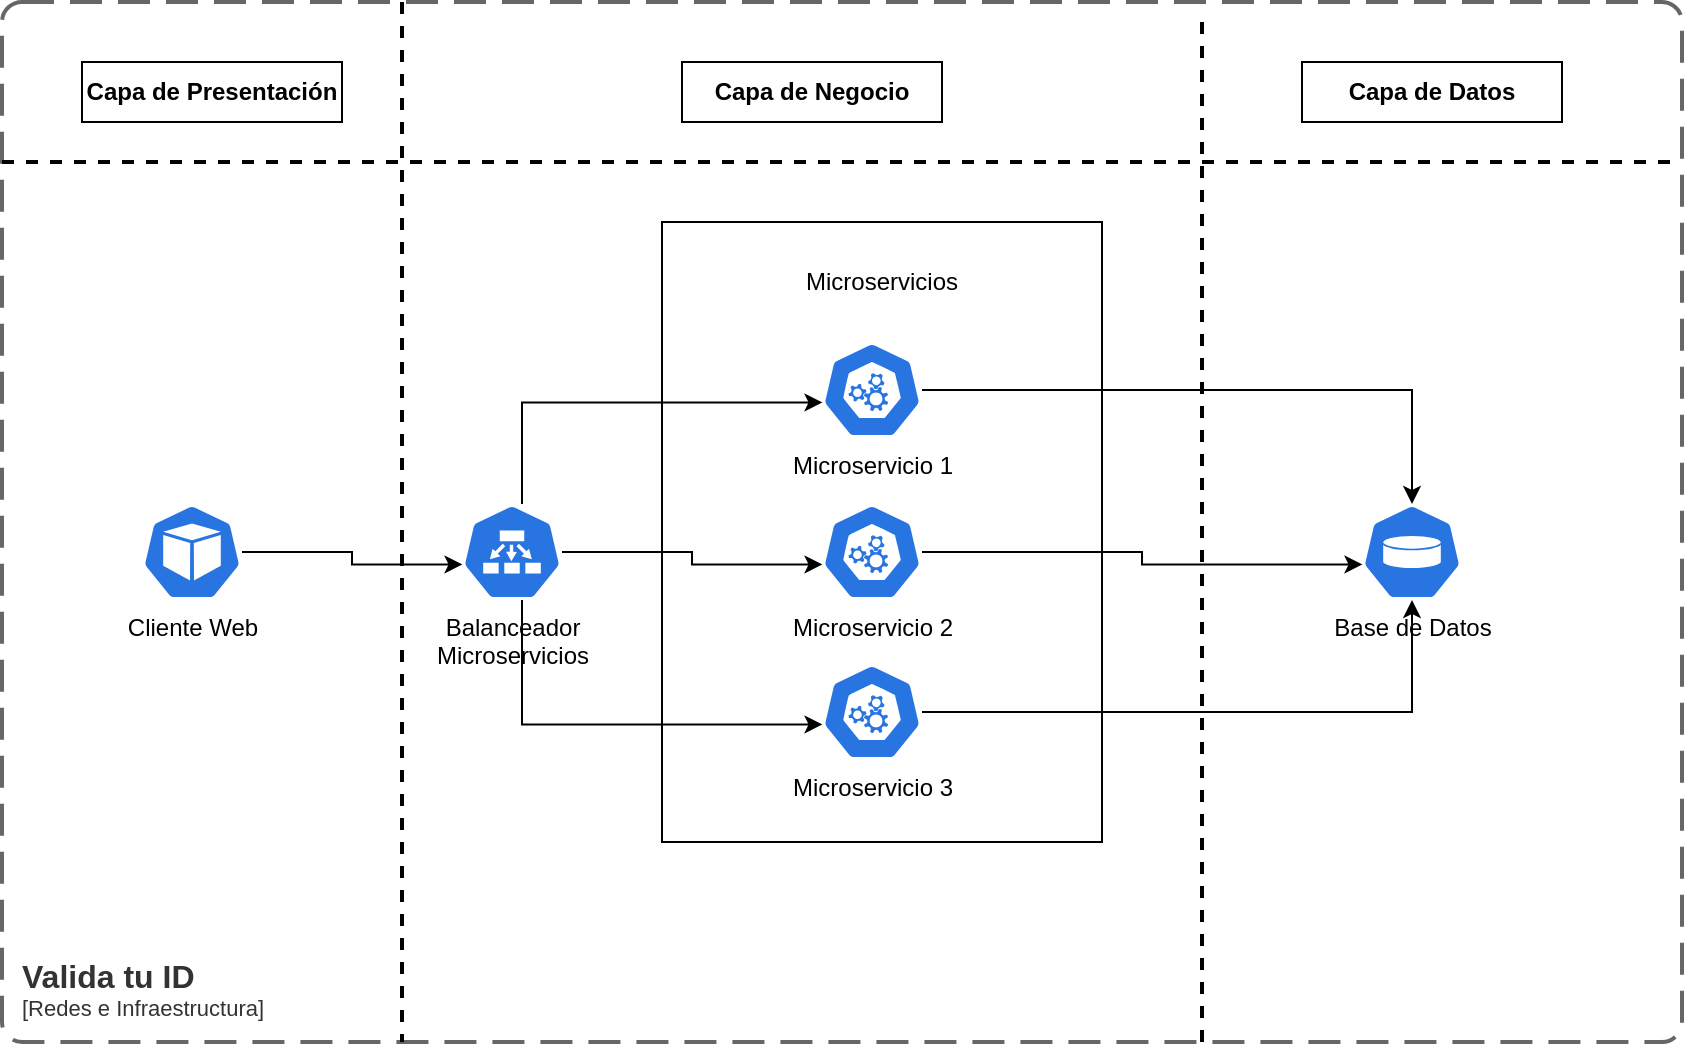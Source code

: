 <mxfile version="24.8.4" pages="6">
  <diagram name="Diagrama Logico" id="F7uoJ5APlvgzKcvgteOb">
    <mxGraphModel dx="1680" dy="734" grid="1" gridSize="10" guides="1" tooltips="1" connect="1" arrows="1" fold="1" page="1" pageScale="1" pageWidth="827" pageHeight="1169" math="0" shadow="0">
      <root>
        <mxCell id="2FOQ1THRJFLwn9qqaRjv-0" />
        <mxCell id="2FOQ1THRJFLwn9qqaRjv-1" parent="2FOQ1THRJFLwn9qqaRjv-0" />
        <mxCell id="Tx2nFMu8TGCuNWrLFcJc-12" value="" style="rounded=0;whiteSpace=wrap;html=1;" vertex="1" parent="2FOQ1THRJFLwn9qqaRjv-1">
          <mxGeometry x="410" y="150" width="220" height="310" as="geometry" />
        </mxCell>
        <object placeholders="1" c4Name="Valida tu ID" c4Type="SystemScopeBoundary" c4Application="Redes e Infraestructura" label="&lt;font style=&quot;font-size: 16px&quot;&gt;&lt;b&gt;&lt;div style=&quot;text-align: left&quot;&gt;%c4Name%&lt;/div&gt;&lt;/b&gt;&lt;/font&gt;&lt;div style=&quot;text-align: left&quot;&gt;[%c4Application%]&lt;/div&gt;" id="2FOQ1THRJFLwn9qqaRjv-5">
          <mxCell style="rounded=1;fontSize=11;whiteSpace=wrap;html=1;dashed=1;arcSize=20;fillColor=none;strokeColor=#666666;fontColor=#333333;labelBackgroundColor=none;align=left;verticalAlign=bottom;labelBorderColor=none;spacingTop=0;spacing=10;dashPattern=8 4;metaEdit=1;rotatable=0;perimeter=rectanglePerimeter;noLabel=0;labelPadding=0;allowArrows=0;connectable=0;expand=0;recursiveResize=0;editable=1;pointerEvents=0;absoluteArcSize=1;points=[[0.25,0,0],[0.5,0,0],[0.75,0,0],[1,0.25,0],[1,0.5,0],[1,0.75,0],[0.75,1,0],[0.5,1,0],[0.25,1,0],[0,0.75,0],[0,0.5,0],[0,0.25,0]];strokeWidth=2;" vertex="1" parent="2FOQ1THRJFLwn9qqaRjv-1">
            <mxGeometry x="80" y="40" width="840" height="520" as="geometry" />
          </mxCell>
        </object>
        <mxCell id="_A9oydlP-TCw2d-wMDep-0" value="Cliente Web" style="aspect=fixed;sketch=0;html=1;dashed=0;whitespace=wrap;verticalLabelPosition=bottom;verticalAlign=top;fillColor=#2875E2;strokeColor=#ffffff;points=[[0.005,0.63,0],[0.1,0.2,0],[0.9,0.2,0],[0.5,0,0],[0.995,0.63,0],[0.72,0.99,0],[0.5,1,0],[0.28,0.99,0]];shape=mxgraph.kubernetes.icon2;prIcon=pod" vertex="1" parent="2FOQ1THRJFLwn9qqaRjv-1">
          <mxGeometry x="150" y="291" width="50" height="48" as="geometry" />
        </mxCell>
        <mxCell id="_A9oydlP-TCw2d-wMDep-2" value="Base de Datos" style="aspect=fixed;sketch=0;html=1;dashed=0;whitespace=wrap;verticalLabelPosition=bottom;verticalAlign=top;fillColor=#2875E2;strokeColor=#ffffff;points=[[0.005,0.63,0],[0.1,0.2,0],[0.9,0.2,0],[0.5,0,0],[0.995,0.63,0],[0.72,0.99,0],[0.5,1,0],[0.28,0.99,0]];shape=mxgraph.kubernetes.icon2;prIcon=vol" vertex="1" parent="2FOQ1THRJFLwn9qqaRjv-1">
          <mxGeometry x="760" y="291" width="50" height="48" as="geometry" />
        </mxCell>
        <mxCell id="_A9oydlP-TCw2d-wMDep-3" value="Microservicio 1" style="aspect=fixed;sketch=0;html=1;dashed=0;whitespace=wrap;verticalLabelPosition=bottom;verticalAlign=top;fillColor=#2875E2;strokeColor=#ffffff;points=[[0.005,0.63,0],[0.1,0.2,0],[0.9,0.2,0],[0.5,0,0],[0.995,0.63,0],[0.72,0.99,0],[0.5,1,0],[0.28,0.99,0]];shape=mxgraph.kubernetes.icon2;prIcon=api" vertex="1" parent="2FOQ1THRJFLwn9qqaRjv-1">
          <mxGeometry x="490" y="210" width="50" height="48" as="geometry" />
        </mxCell>
        <mxCell id="Tx2nFMu8TGCuNWrLFcJc-0" value="Microservicio 2" style="aspect=fixed;sketch=0;html=1;dashed=0;whitespace=wrap;verticalLabelPosition=bottom;verticalAlign=top;fillColor=#2875E2;strokeColor=#ffffff;points=[[0.005,0.63,0],[0.1,0.2,0],[0.9,0.2,0],[0.5,0,0],[0.995,0.63,0],[0.72,0.99,0],[0.5,1,0],[0.28,0.99,0]];shape=mxgraph.kubernetes.icon2;prIcon=api" vertex="1" parent="2FOQ1THRJFLwn9qqaRjv-1">
          <mxGeometry x="490" y="291" width="50" height="48" as="geometry" />
        </mxCell>
        <mxCell id="Tx2nFMu8TGCuNWrLFcJc-1" value="Microservicio 3" style="aspect=fixed;sketch=0;html=1;dashed=0;whitespace=wrap;verticalLabelPosition=bottom;verticalAlign=top;fillColor=#2875E2;strokeColor=#ffffff;points=[[0.005,0.63,0],[0.1,0.2,0],[0.9,0.2,0],[0.5,0,0],[0.995,0.63,0],[0.72,0.99,0],[0.5,1,0],[0.28,0.99,0]];shape=mxgraph.kubernetes.icon2;prIcon=api" vertex="1" parent="2FOQ1THRJFLwn9qqaRjv-1">
          <mxGeometry x="490" y="371" width="50" height="48" as="geometry" />
        </mxCell>
        <mxCell id="Tx2nFMu8TGCuNWrLFcJc-5" value="Balanceador&lt;div&gt;Microservicios&lt;/div&gt;" style="aspect=fixed;sketch=0;html=1;dashed=0;whitespace=wrap;verticalLabelPosition=bottom;verticalAlign=top;fillColor=#2875E2;strokeColor=#ffffff;points=[[0.005,0.63,0],[0.1,0.2,0],[0.9,0.2,0],[0.5,0,0],[0.995,0.63,0],[0.72,0.99,0],[0.5,1,0],[0.28,0.99,0]];shape=mxgraph.kubernetes.icon2;prIcon=ep" vertex="1" parent="2FOQ1THRJFLwn9qqaRjv-1">
          <mxGeometry x="310" y="291" width="50" height="48" as="geometry" />
        </mxCell>
        <mxCell id="Tx2nFMu8TGCuNWrLFcJc-7" style="edgeStyle=orthogonalEdgeStyle;rounded=0;orthogonalLoop=1;jettySize=auto;html=1;entryX=0.005;entryY=0.63;entryDx=0;entryDy=0;entryPerimeter=0;" edge="1" parent="2FOQ1THRJFLwn9qqaRjv-1" source="_A9oydlP-TCw2d-wMDep-0" target="Tx2nFMu8TGCuNWrLFcJc-5">
          <mxGeometry relative="1" as="geometry" />
        </mxCell>
        <mxCell id="Tx2nFMu8TGCuNWrLFcJc-8" style="edgeStyle=orthogonalEdgeStyle;rounded=0;orthogonalLoop=1;jettySize=auto;html=1;entryX=0.005;entryY=0.63;entryDx=0;entryDy=0;entryPerimeter=0;" edge="1" parent="2FOQ1THRJFLwn9qqaRjv-1" source="Tx2nFMu8TGCuNWrLFcJc-5" target="_A9oydlP-TCw2d-wMDep-3">
          <mxGeometry relative="1" as="geometry">
            <Array as="points">
              <mxPoint x="340" y="241" />
            </Array>
          </mxGeometry>
        </mxCell>
        <mxCell id="Tx2nFMu8TGCuNWrLFcJc-10" style="edgeStyle=orthogonalEdgeStyle;rounded=0;orthogonalLoop=1;jettySize=auto;html=1;entryX=0.005;entryY=0.63;entryDx=0;entryDy=0;entryPerimeter=0;" edge="1" parent="2FOQ1THRJFLwn9qqaRjv-1" source="Tx2nFMu8TGCuNWrLFcJc-5" target="Tx2nFMu8TGCuNWrLFcJc-0">
          <mxGeometry relative="1" as="geometry" />
        </mxCell>
        <mxCell id="Tx2nFMu8TGCuNWrLFcJc-11" style="edgeStyle=orthogonalEdgeStyle;rounded=0;orthogonalLoop=1;jettySize=auto;html=1;entryX=0.005;entryY=0.63;entryDx=0;entryDy=0;entryPerimeter=0;" edge="1" parent="2FOQ1THRJFLwn9qqaRjv-1" source="Tx2nFMu8TGCuNWrLFcJc-5" target="Tx2nFMu8TGCuNWrLFcJc-1">
          <mxGeometry relative="1" as="geometry">
            <Array as="points">
              <mxPoint x="340" y="401" />
            </Array>
          </mxGeometry>
        </mxCell>
        <mxCell id="Tx2nFMu8TGCuNWrLFcJc-13" value="Microservicios" style="text;html=1;align=center;verticalAlign=middle;whiteSpace=wrap;rounded=0;" vertex="1" parent="2FOQ1THRJFLwn9qqaRjv-1">
          <mxGeometry x="490" y="165" width="60" height="30" as="geometry" />
        </mxCell>
        <mxCell id="Tx2nFMu8TGCuNWrLFcJc-15" style="edgeStyle=orthogonalEdgeStyle;rounded=0;orthogonalLoop=1;jettySize=auto;html=1;entryX=0.5;entryY=0;entryDx=0;entryDy=0;entryPerimeter=0;" edge="1" parent="2FOQ1THRJFLwn9qqaRjv-1" source="_A9oydlP-TCw2d-wMDep-3" target="_A9oydlP-TCw2d-wMDep-2">
          <mxGeometry relative="1" as="geometry" />
        </mxCell>
        <mxCell id="Tx2nFMu8TGCuNWrLFcJc-16" style="edgeStyle=orthogonalEdgeStyle;rounded=0;orthogonalLoop=1;jettySize=auto;html=1;entryX=0.005;entryY=0.63;entryDx=0;entryDy=0;entryPerimeter=0;" edge="1" parent="2FOQ1THRJFLwn9qqaRjv-1" source="Tx2nFMu8TGCuNWrLFcJc-0" target="_A9oydlP-TCw2d-wMDep-2">
          <mxGeometry relative="1" as="geometry" />
        </mxCell>
        <mxCell id="Tx2nFMu8TGCuNWrLFcJc-17" style="edgeStyle=orthogonalEdgeStyle;rounded=0;orthogonalLoop=1;jettySize=auto;html=1;entryX=0.5;entryY=1;entryDx=0;entryDy=0;entryPerimeter=0;" edge="1" parent="2FOQ1THRJFLwn9qqaRjv-1" source="Tx2nFMu8TGCuNWrLFcJc-1" target="_A9oydlP-TCw2d-wMDep-2">
          <mxGeometry relative="1" as="geometry" />
        </mxCell>
        <mxCell id="qVflQWTP3Pz9Xbddj4Ci-0" value="" style="endArrow=none;dashed=1;html=1;rounded=0;strokeWidth=2;" edge="1" parent="2FOQ1THRJFLwn9qqaRjv-1">
          <mxGeometry width="50" height="50" relative="1" as="geometry">
            <mxPoint x="80" y="120" as="sourcePoint" />
            <mxPoint x="920" y="120" as="targetPoint" />
          </mxGeometry>
        </mxCell>
        <mxCell id="o4oJosbxx_ULAk9uLsgA-0" value="Capa de Presentación" style="text;html=1;align=center;verticalAlign=middle;whiteSpace=wrap;rounded=0;fillColor=none;fontColor=#000000;strokeColor=default;fontStyle=1" vertex="1" parent="2FOQ1THRJFLwn9qqaRjv-1">
          <mxGeometry x="120" y="70" width="130" height="30" as="geometry" />
        </mxCell>
        <mxCell id="_E3riAW5P-FBzH3gciUL-0" value="Capa de Negocio" style="text;html=1;align=center;verticalAlign=middle;whiteSpace=wrap;rounded=0;fillColor=none;fontColor=#000000;strokeColor=#000000;fontStyle=1" vertex="1" parent="2FOQ1THRJFLwn9qqaRjv-1">
          <mxGeometry x="420" y="70" width="130" height="30" as="geometry" />
        </mxCell>
        <mxCell id="G8Sf6XxklxEeDmsLeZKB-0" value="Capa de Datos" style="text;html=1;align=center;verticalAlign=middle;whiteSpace=wrap;rounded=0;fillColor=none;fontColor=#000000;strokeColor=#000000;fontStyle=1" vertex="1" parent="2FOQ1THRJFLwn9qqaRjv-1">
          <mxGeometry x="730" y="70" width="130" height="30" as="geometry" />
        </mxCell>
        <mxCell id="MC0MHWrx-FF80LTls6Ax-0" value="" style="endArrow=none;dashed=1;html=1;rounded=0;strokeWidth=2;" edge="1" parent="2FOQ1THRJFLwn9qqaRjv-1">
          <mxGeometry width="50" height="50" relative="1" as="geometry">
            <mxPoint x="280" y="40" as="sourcePoint" />
            <mxPoint x="280" y="560" as="targetPoint" />
          </mxGeometry>
        </mxCell>
        <mxCell id="MC0MHWrx-FF80LTls6Ax-1" value="" style="endArrow=none;dashed=1;html=1;rounded=0;strokeWidth=2;" edge="1" parent="2FOQ1THRJFLwn9qqaRjv-1">
          <mxGeometry width="50" height="50" relative="1" as="geometry">
            <mxPoint x="680" y="50" as="sourcePoint" />
            <mxPoint x="680" y="560" as="targetPoint" />
          </mxGeometry>
        </mxCell>
      </root>
    </mxGraphModel>
  </diagram>
  <diagram id="fIPQqzJTxfQF1dhvtG_4" name="UnionDosDiagramas">
    <mxGraphModel dx="3754" dy="918" grid="1" gridSize="10" guides="1" tooltips="1" connect="1" arrows="1" fold="1" page="1" pageScale="1" pageWidth="827" pageHeight="1169" math="0" shadow="0">
      <root>
        <mxCell id="0" />
        <mxCell id="1" parent="0" />
        <mxCell id="BdEm9fwfLvvZVwaKZtQL-1" value="Oracle Virtual Box" style="swimlane;whiteSpace=wrap;html=1;fillColor=#ffe6cc;strokeColor=#d79b00;" vertex="1" parent="1">
          <mxGeometry x="-1560" y="90" width="1360" height="710" as="geometry" />
        </mxCell>
        <mxCell id="D10jffDud76JGQ0edFE--26" value="servidorUbuntu" style="swimlane;whiteSpace=wrap;html=1;fillColor=#dae8fc;strokeColor=#6c8ebf;swimlaneFillColor=default;" vertex="1" parent="BdEm9fwfLvvZVwaKZtQL-1">
          <mxGeometry x="640" y="80" width="640" height="600" as="geometry" />
        </mxCell>
        <mxCell id="BdEm9fwfLvvZVwaKZtQL-3" value="servidorUbuntu&lt;div&gt;192.168.100.2&lt;/div&gt;&lt;div&gt;Nodo Swarm&lt;/div&gt;" style="shape=mxgraph.cisco.servers.fileserver;sketch=0;html=1;pointerEvents=1;dashed=0;fillColor=#036897;strokeColor=#ffffff;strokeWidth=2;verticalLabelPosition=bottom;verticalAlign=top;align=center;outlineConnect=0;" vertex="1" parent="D10jffDud76JGQ0edFE--26">
          <mxGeometry x="610" width="43" height="62" as="geometry" />
        </mxCell>
        <object placeholders="1" c4Name="Valida tu ID" c4Type="SystemScopeBoundary" c4Application="Redes e Infraestructura" label="&lt;font style=&quot;font-size: 16px&quot;&gt;&lt;b&gt;&lt;div style=&quot;text-align: left&quot;&gt;%c4Name%&lt;/div&gt;&lt;/b&gt;&lt;/font&gt;&lt;div style=&quot;text-align: left&quot;&gt;[%c4Application%]&lt;/div&gt;" id="BdEm9fwfLvvZVwaKZtQL-18">
          <mxCell style="rounded=1;fontSize=11;whiteSpace=wrap;html=1;dashed=1;arcSize=20;fillColor=none;strokeColor=#666666;fontColor=#333333;labelBackgroundColor=none;align=left;verticalAlign=bottom;labelBorderColor=none;spacingTop=0;spacing=10;dashPattern=8 4;metaEdit=1;rotatable=0;perimeter=rectanglePerimeter;noLabel=0;labelPadding=0;allowArrows=0;connectable=0;expand=0;recursiveResize=0;editable=1;pointerEvents=0;absoluteArcSize=1;points=[[0.25,0,0],[0.5,0,0],[0.75,0,0],[1,0.25,0],[1,0.5,0],[1,0.75,0],[0.75,1,0],[0.5,1,0],[0.25,1,0],[0,0.75,0],[0,0.5,0],[0,0.25,0]];strokeWidth=2;" vertex="1" parent="1">
            <mxGeometry x="-1600" y="50" width="1440" height="840" as="geometry" />
          </mxCell>
        </object>
        <mxCell id="D10jffDud76JGQ0edFE--25" value="clienteUbuntu" style="swimlane;whiteSpace=wrap;html=1;fillColor=#d5e8d4;strokeColor=#82b366;swimlaneFillColor=default;" vertex="1" parent="1">
          <mxGeometry x="-1460" y="170" width="500" height="600" as="geometry" />
        </mxCell>
        <mxCell id="BdEm9fwfLvvZVwaKZtQL-5" value="clienteUbuntu&lt;div&gt;&lt;span style=&quot;font-weight: 700;&quot;&gt;192.168.100.3&lt;/span&gt;&lt;/div&gt;&lt;div&gt;&lt;span style=&quot;font-weight: 700;&quot;&gt;Nodo Swarm&lt;/span&gt;&lt;/div&gt;" style="shape=mxgraph.cisco.servers.fileserver;sketch=0;html=1;pointerEvents=1;dashed=0;fillColor=#036897;strokeColor=#ffffff;strokeWidth=2;verticalLabelPosition=bottom;verticalAlign=top;align=center;outlineConnect=0;" vertex="1" parent="D10jffDud76JGQ0edFE--25">
          <mxGeometry x="-20" width="43" height="62" as="geometry" />
        </mxCell>
        <mxCell id="D10jffDud76JGQ0edFE--1" value="Portal" style="aspect=fixed;sketch=0;html=1;dashed=0;whitespace=wrap;verticalLabelPosition=bottom;verticalAlign=top;fillColor=#2875E2;strokeColor=#ffffff;points=[[0.005,0.63,0],[0.1,0.2,0],[0.9,0.2,0],[0.5,0,0],[0.995,0.63,0],[0.72,0.99,0],[0.5,1,0],[0.28,0.99,0]];shape=mxgraph.kubernetes.icon2;prIcon=pod" vertex="1" parent="D10jffDud76JGQ0edFE--25">
          <mxGeometry x="260" y="305" width="50" height="48" as="geometry" />
        </mxCell>
        <mxCell id="D10jffDud76JGQ0edFE--2" value="Balanceadorw" style="aspect=fixed;sketch=0;html=1;dashed=0;whitespace=wrap;verticalLabelPosition=bottom;verticalAlign=top;fillColor=#2875E2;strokeColor=#ffffff;points=[[0.005,0.63,0],[0.1,0.2,0],[0.9,0.2,0],[0.5,0,0],[0.995,0.63,0],[0.72,0.99,0],[0.5,1,0],[0.28,0.99,0]];shape=mxgraph.kubernetes.icon2;prIcon=ep" vertex="1" parent="D10jffDud76JGQ0edFE--25">
          <mxGeometry x="100" y="305" width="50" height="48" as="geometry" />
        </mxCell>
        <mxCell id="D10jffDud76JGQ0edFE--3" value="Balanceadors2" style="aspect=fixed;sketch=0;html=1;dashed=0;whitespace=wrap;verticalLabelPosition=bottom;verticalAlign=top;fillColor=#2875E2;strokeColor=#ffffff;points=[[0.005,0.63,0],[0.1,0.2,0],[0.9,0.2,0],[0.5,0,0],[0.995,0.63,0],[0.72,0.99,0],[0.5,1,0],[0.28,0.99,0]];shape=mxgraph.kubernetes.icon2;prIcon=ep" vertex="1" parent="D10jffDud76JGQ0edFE--25">
          <mxGeometry x="395.5" y="425" width="50" height="48" as="geometry" />
        </mxCell>
        <mxCell id="D10jffDud76JGQ0edFE--4" value="Balanceadors1" style="aspect=fixed;sketch=0;html=1;dashed=0;whitespace=wrap;verticalLabelPosition=bottom;verticalAlign=top;fillColor=#2875E2;strokeColor=#ffffff;points=[[0.005,0.63,0],[0.1,0.2,0],[0.9,0.2,0],[0.5,0,0],[0.995,0.63,0],[0.72,0.99,0],[0.5,1,0],[0.28,0.99,0]];shape=mxgraph.kubernetes.icon2;prIcon=ep" vertex="1" parent="D10jffDud76JGQ0edFE--25">
          <mxGeometry x="395.5" y="185" width="50" height="48" as="geometry" />
        </mxCell>
        <mxCell id="D10jffDud76JGQ0edFE--11" value="HTTP:5080" style="edgeStyle=orthogonalEdgeStyle;rounded=0;orthogonalLoop=1;jettySize=auto;html=1;entryX=0.12;entryY=0.5;entryDx=0;entryDy=0;entryPerimeter=0;" edge="1" parent="D10jffDud76JGQ0edFE--25" source="D10jffDud76JGQ0edFE--2" target="D10jffDud76JGQ0edFE--1">
          <mxGeometry relative="1" as="geometry" />
        </mxCell>
        <mxCell id="D10jffDud76JGQ0edFE--12" value="HTTP:5081&lt;div&gt;HTTP:5083&lt;/div&gt;" style="edgeStyle=orthogonalEdgeStyle;rounded=0;orthogonalLoop=1;jettySize=auto;html=1;entryX=0.005;entryY=0.63;entryDx=0;entryDy=0;entryPerimeter=0;" edge="1" parent="D10jffDud76JGQ0edFE--25" source="D10jffDud76JGQ0edFE--1" target="D10jffDud76JGQ0edFE--4">
          <mxGeometry relative="1" as="geometry">
            <Array as="points">
              <mxPoint x="285" y="215" />
            </Array>
          </mxGeometry>
        </mxCell>
        <mxCell id="D10jffDud76JGQ0edFE--13" value="HTTP:5082" style="edgeStyle=orthogonalEdgeStyle;rounded=0;orthogonalLoop=1;jettySize=auto;html=1;entryX=0.005;entryY=0.63;entryDx=0;entryDy=0;entryPerimeter=0;" edge="1" parent="D10jffDud76JGQ0edFE--25" source="D10jffDud76JGQ0edFE--1" target="D10jffDud76JGQ0edFE--3">
          <mxGeometry relative="1" as="geometry">
            <Array as="points">
              <mxPoint x="285" y="455" />
            </Array>
          </mxGeometry>
        </mxCell>
        <mxCell id="D10jffDud76JGQ0edFE--5" value="Peticionesdb" style="aspect=fixed;sketch=0;html=1;dashed=0;whitespace=wrap;verticalLabelPosition=bottom;verticalAlign=top;fillColor=#2875E2;strokeColor=#ffffff;points=[[0.005,0.63,0],[0.1,0.2,0],[0.9,0.2,0],[0.5,0,0],[0.995,0.63,0],[0.72,0.99,0],[0.5,1,0],[0.28,0.99,0]];shape=mxgraph.kubernetes.icon2;prIcon=vol" vertex="1" parent="D10jffDud76JGQ0edFE--25">
          <mxGeometry x="840" y="305" width="50" height="48" as="geometry" />
        </mxCell>
        <mxCell id="D10jffDud76JGQ0edFE--6" value="Microservicio Clientes" style="aspect=fixed;sketch=0;html=1;dashed=0;whitespace=wrap;verticalLabelPosition=bottom;verticalAlign=top;fillColor=#2875E2;strokeColor=#ffffff;points=[[0.005,0.63,0],[0.1,0.2,0],[0.9,0.2,0],[0.5,0,0],[0.995,0.63,0],[0.72,0.99,0],[0.5,1,0],[0.28,0.99,0]];shape=mxgraph.kubernetes.icon2;prIcon=api" vertex="1" parent="D10jffDud76JGQ0edFE--25">
          <mxGeometry x="680" y="185" width="50" height="48" as="geometry" />
        </mxCell>
        <mxCell id="D10jffDud76JGQ0edFE--7" value="Microservicio Peticiones" style="aspect=fixed;sketch=0;html=1;dashed=0;whitespace=wrap;verticalLabelPosition=bottom;verticalAlign=top;fillColor=#2875E2;strokeColor=#ffffff;points=[[0.005,0.63,0],[0.1,0.2,0],[0.9,0.2,0],[0.5,0,0],[0.995,0.63,0],[0.72,0.99,0],[0.5,1,0],[0.28,0.99,0]];shape=mxgraph.kubernetes.icon2;prIcon=api" vertex="1" parent="D10jffDud76JGQ0edFE--25">
          <mxGeometry x="680" y="305" width="50" height="48" as="geometry" />
        </mxCell>
        <mxCell id="D10jffDud76JGQ0edFE--8" value="TCP:3306" style="edgeStyle=orthogonalEdgeStyle;rounded=0;orthogonalLoop=1;jettySize=auto;html=1;" edge="1" parent="D10jffDud76JGQ0edFE--25" source="D10jffDud76JGQ0edFE--9" target="D10jffDud76JGQ0edFE--5">
          <mxGeometry relative="1" as="geometry" />
        </mxCell>
        <mxCell id="D10jffDud76JGQ0edFE--9" value="Microservicio Usuarios" style="aspect=fixed;sketch=0;html=1;dashed=0;whitespace=wrap;verticalLabelPosition=bottom;verticalAlign=top;fillColor=#2875E2;strokeColor=#ffffff;points=[[0.005,0.63,0],[0.1,0.2,0],[0.9,0.2,0],[0.5,0,0],[0.995,0.63,0],[0.72,0.99,0],[0.5,1,0],[0.28,0.99,0]];shape=mxgraph.kubernetes.icon2;prIcon=api" vertex="1" parent="D10jffDud76JGQ0edFE--25">
          <mxGeometry x="680" y="425" width="50" height="48" as="geometry" />
        </mxCell>
        <mxCell id="D10jffDud76JGQ0edFE--16" value="TCP:3306" style="edgeStyle=orthogonalEdgeStyle;rounded=0;orthogonalLoop=1;jettySize=auto;html=1;entryX=0.08;entryY=0.5;entryDx=0;entryDy=0;entryPerimeter=0;" edge="1" parent="D10jffDud76JGQ0edFE--25" source="D10jffDud76JGQ0edFE--7" target="D10jffDud76JGQ0edFE--5">
          <mxGeometry relative="1" as="geometry" />
        </mxCell>
        <mxCell id="D10jffDud76JGQ0edFE--19" value="TCP:3306" style="edgeStyle=orthogonalEdgeStyle;rounded=0;orthogonalLoop=1;jettySize=auto;html=1;entryX=0.5;entryY=0;entryDx=0;entryDy=0;entryPerimeter=0;" edge="1" parent="D10jffDud76JGQ0edFE--25" source="D10jffDud76JGQ0edFE--6" target="D10jffDud76JGQ0edFE--5">
          <mxGeometry relative="1" as="geometry" />
        </mxCell>
        <mxCell id="D10jffDud76JGQ0edFE--20" value="" style="edgeStyle=orthogonalEdgeStyle;rounded=0;orthogonalLoop=1;jettySize=auto;html=1;entryX=0.2;entryY=0.5;entryDx=0;entryDy=0;entryPerimeter=0;" edge="1" parent="D10jffDud76JGQ0edFE--25" source="D10jffDud76JGQ0edFE--5" target="D10jffDud76JGQ0edFE--10">
          <mxGeometry relative="1" as="geometry" />
        </mxCell>
        <mxCell id="D10jffDud76JGQ0edFE--14" value="HTTP:3001" style="edgeStyle=orthogonalEdgeStyle;rounded=0;orthogonalLoop=1;jettySize=auto;html=1;entryX=0.02;entryY=0.5;entryDx=0;entryDy=0;entryPerimeter=0;" edge="1" parent="D10jffDud76JGQ0edFE--25" source="D10jffDud76JGQ0edFE--4" target="D10jffDud76JGQ0edFE--6">
          <mxGeometry relative="1" as="geometry" />
        </mxCell>
        <mxCell id="D10jffDud76JGQ0edFE--15" value="HTTP:3003" style="edgeStyle=orthogonalEdgeStyle;rounded=0;orthogonalLoop=1;jettySize=auto;html=1;entryX=0.5;entryY=0;entryDx=0;entryDy=0;entryPerimeter=0;" edge="1" parent="D10jffDud76JGQ0edFE--25" source="D10jffDud76JGQ0edFE--4" target="D10jffDud76JGQ0edFE--7">
          <mxGeometry relative="1" as="geometry">
            <Array as="points">
              <mxPoint x="420" y="270" />
              <mxPoint x="705" y="270" />
            </Array>
          </mxGeometry>
        </mxCell>
        <mxCell id="D10jffDud76JGQ0edFE--17" value="HTTP:5082" style="edgeStyle=orthogonalEdgeStyle;rounded=0;orthogonalLoop=1;jettySize=auto;html=1;entryX=0.5;entryY=0;entryDx=0;entryDy=0;entryPerimeter=0;" edge="1" parent="D10jffDud76JGQ0edFE--25" source="D10jffDud76JGQ0edFE--7" target="D10jffDud76JGQ0edFE--3">
          <mxGeometry relative="1" as="geometry">
            <Array as="points">
              <mxPoint x="600" y="329" />
              <mxPoint x="600" y="400" />
              <mxPoint x="420" y="400" />
            </Array>
          </mxGeometry>
        </mxCell>
        <mxCell id="D10jffDud76JGQ0edFE--18" value="HTTP:3002" style="edgeStyle=orthogonalEdgeStyle;rounded=0;orthogonalLoop=1;jettySize=auto;html=1;entryX=0.06;entryY=0.5;entryDx=0;entryDy=0;entryPerimeter=0;" edge="1" parent="D10jffDud76JGQ0edFE--25" source="D10jffDud76JGQ0edFE--3" target="D10jffDud76JGQ0edFE--9">
          <mxGeometry relative="1" as="geometry" />
        </mxCell>
        <mxCell id="D10jffDud76JGQ0edFE--49" value="Docker" style="swimlane;whiteSpace=wrap;html=1;dashed=1;dashPattern=12 12;fillColor=#e1d5e7;strokeColor=#9673a6;" vertex="1" parent="D10jffDud76JGQ0edFE--25">
          <mxGeometry x="60" y="69" width="1040" height="461" as="geometry" />
        </mxCell>
        <mxCell id="D10jffDud76JGQ0edFE--10" value="Volumen:&amp;nbsp;peticionesdb" style="aspect=fixed;sketch=0;html=1;dashed=0;whitespace=wrap;verticalLabelPosition=bottom;verticalAlign=top;fillColor=#2875E2;strokeColor=#ffffff;points=[[0.005,0.63,0],[0.1,0.2,0],[0.9,0.2,0],[0.5,0,0],[0.995,0.63,0],[0.72,0.99,0],[0.5,1,0],[0.28,0.99,0]];shape=mxgraph.kubernetes.icon2;kubernetesLabel=1;prIcon=vol" vertex="1" parent="D10jffDud76JGQ0edFE--49">
          <mxGeometry x="930" y="236" width="50" height="48" as="geometry" />
        </mxCell>
      </root>
    </mxGraphModel>
  </diagram>
  <diagram id="PDlIkny9w-6ZUPdzV0hS" name="BaseDatos">
    <mxGraphModel dx="1307" dy="294" grid="1" gridSize="10" guides="1" tooltips="1" connect="1" arrows="1" fold="1" page="1" pageScale="1" pageWidth="827" pageHeight="1169" math="0" shadow="0">
      <root>
        <mxCell id="0" />
        <mxCell id="1" parent="0" />
        <mxCell id="1yfG-V_n93v_HszL2m6s-1" value="&lt;p style=&quot;margin: 4px 0px 0px; text-align: center;&quot;&gt;&lt;b&gt;&lt;u&gt;clientes&lt;/u&gt;&lt;/b&gt;&lt;/p&gt;&lt;hr&gt;&lt;p style=&quot;margin: 0px; margin-left: 8px;&quot;&gt;&lt;b&gt;&lt;i&gt;cc&lt;/i&gt;&lt;/b&gt; varchar(255) NOT NULL&lt;/p&gt;&lt;p style=&quot;margin: 0px; margin-left: 8px;&quot;&gt;password varchar(255)&lt;/p&gt;" style="verticalAlign=top;align=left;overflow=fill;fontSize=12;fontFamily=Helvetica;html=1;strokeColor=#003366;shadow=1;fillColor=#D4E1F5;fontColor=#003366" parent="1" vertex="1">
          <mxGeometry x="-320.0" y="101.64" width="160" height="120" as="geometry" />
        </mxCell>
        <mxCell id="1yfG-V_n93v_HszL2m6s-2" value="&lt;p style=&quot;margin: 4px 0px 0px; text-align: center;&quot;&gt;&lt;b&gt;&lt;u&gt;peticiones&lt;/u&gt;&lt;/b&gt;&lt;/p&gt;&lt;hr&gt;&lt;p style=&quot;margin: 0px; margin-left: 8px;&quot;&gt;&lt;b&gt;&lt;i&gt;id &lt;/i&gt;&lt;/b&gt;int(11) NOT NULL auto_increment&lt;/p&gt;&lt;p style=&quot;margin: 0px; margin-left: 8px;&quot;&gt;cccliente VARCHAR(255) NOT NULL&lt;/p&gt;&lt;p style=&quot;margin: 0px; margin-left: 8px;&quot;&gt;ccarchivo VARCHAR(255) NOT NULL&lt;/p&gt;&lt;p style=&quot;margin: 0px; margin-left: 8px;&quot;&gt;tiposervicio VARCHAR(255) NOT NULL&lt;/p&gt;&lt;p style=&quot;margin: 0px; margin-left: 8px;&quot;&gt;bancocliente VARCHAR(255) NOT NULL&lt;/p&gt;&lt;p style=&quot;margin: 0px; margin-left: 8px;&quot;&gt;fechasolicitud DATE NOT NULL&lt;/p&gt;&lt;p style=&quot;margin: 0px; margin-left: 8px;&quot;&gt;horasolicitud TIME NOT NULL&lt;/p&gt;&lt;p style=&quot;margin: 0px; margin-left: 8px;&quot;&gt;usuariovalidador VARCHAR(255)&lt;/p&gt;&lt;p style=&quot;margin: 0px; margin-left: 8px;&quot;&gt;nombrevalidador VARCHAR(255)&lt;/p&gt;&lt;p style=&quot;margin: 0px; margin-left: 8px;&quot;&gt;estado VARCHAR(255)&lt;/p&gt;&lt;p style=&quot;margin: 0px; margin-left: 8px;&quot;&gt;fechacreacion date&lt;/p&gt;&lt;p style=&quot;margin: 0px; margin-left: 8px;&quot;&gt;horacreacion time&amp;nbsp;&lt;/p&gt;&lt;p style=&quot;margin: 0px; margin-left: 8px;&quot;&gt;fecharevision date&lt;/p&gt;&lt;p style=&quot;margin: 0px; margin-left: 8px;&quot;&gt;horarevision time&lt;/p&gt;" style="verticalAlign=top;align=left;overflow=fill;fontSize=12;fontFamily=Helvetica;html=1;strokeColor=#003366;shadow=1;fillColor=#D4E1F5;fontColor=#003366" parent="1" vertex="1">
          <mxGeometry x="-540" y="290" width="240" height="235" as="geometry" />
        </mxCell>
        <mxCell id="1yfG-V_n93v_HszL2m6s-3" value="&lt;p style=&quot;margin: 4px 0px 0px; text-align: center;&quot;&gt;&lt;b&gt;&lt;u&gt;usuarios&lt;/u&gt;&lt;/b&gt;&lt;/p&gt;&lt;hr&gt;&lt;p style=&quot;margin: 0px; margin-left: 8px;&quot;&gt;&lt;b&gt;&lt;i&gt;usuario&lt;/i&gt;&lt;/b&gt; varchar(255) NOT NULL&lt;/p&gt;&lt;p style=&quot;margin: 0px; margin-left: 8px;&quot;&gt;nombre varchar(255)&lt;/p&gt;&lt;p style=&quot;margin: 0px; margin-left: 8px;&quot;&gt;rol enum(&#39;admin&#39;, &#39;validador&#39;)&lt;/p&gt;&lt;p style=&quot;margin: 0px; margin-left: 8px;&quot;&gt;password varchar(255)&lt;/p&gt;&lt;p style=&quot;margin: 0px; margin-left: 8px;&quot;&gt;&lt;br&gt;&lt;/p&gt;" style="verticalAlign=top;align=left;overflow=fill;fontSize=12;fontFamily=Helvetica;html=1;strokeColor=#003366;shadow=1;fillColor=#D4E1F5;fontColor=#003366" parent="1" vertex="1">
          <mxGeometry x="-680" y="101.64" width="190" height="98.36" as="geometry" />
        </mxCell>
        <mxCell id="1yfG-V_n93v_HszL2m6s-4" value="" style="endArrow=open;endSize=12;startArrow=diamondThin;startSize=14;startFill=0;edgeStyle=orthogonalEdgeStyle;exitX=1;exitY=0.25;exitDx=0;exitDy=0;entryX=1;entryY=0.5;entryDx=0;entryDy=0;" parent="1" source="1yfG-V_n93v_HszL2m6s-2" target="1yfG-V_n93v_HszL2m6s-1" edge="1">
          <mxGeometry y="160" as="geometry">
            <mxPoint x="-760" y="240" as="sourcePoint" />
            <mxPoint x="-370" y="382.5" as="targetPoint" />
            <Array as="points">
              <mxPoint x="-80" y="349" />
              <mxPoint x="-80" y="162" />
            </Array>
          </mxGeometry>
        </mxCell>
        <mxCell id="1yfG-V_n93v_HszL2m6s-5" value="0..n" style="resizable=0;align=left;verticalAlign=top;labelBackgroundColor=#ffffff;fontSize=10;strokeColor=#003366;shadow=1;fillColor=#D4E1F5;fontColor=#003366" parent="1yfG-V_n93v_HszL2m6s-4" connectable="0" vertex="1">
          <mxGeometry x="-1" relative="1" as="geometry">
            <mxPoint x="10" as="offset" />
          </mxGeometry>
        </mxCell>
        <mxCell id="aZA2X8gGoHYusz_aIKW0-1" value="1" style="edgeLabel;html=1;align=center;verticalAlign=middle;resizable=0;points=[];" parent="1yfG-V_n93v_HszL2m6s-4" vertex="1" connectable="0">
          <mxGeometry relative="1" as="geometry">
            <mxPoint x="-59" y="-155" as="offset" />
          </mxGeometry>
        </mxCell>
        <mxCell id="1yfG-V_n93v_HszL2m6s-6" value="" style="endArrow=open;endSize=12;startArrow=diamondThin;startSize=14;startFill=0;edgeStyle=orthogonalEdgeStyle;entryX=0;entryY=0.39;entryDx=0;entryDy=0;exitX=-0.008;exitY=0.6;exitDx=0;exitDy=0;entryPerimeter=0;exitPerimeter=0;" parent="1" source="1yfG-V_n93v_HszL2m6s-2" target="1yfG-V_n93v_HszL2m6s-3" edge="1">
          <mxGeometry x="620" y="340" as="geometry">
            <mxPoint x="-680" y="260" as="sourcePoint" />
            <mxPoint x="20" y="420" as="targetPoint" />
            <Array as="points">
              <mxPoint x="-720" y="431" />
              <mxPoint x="-720" y="140" />
            </Array>
          </mxGeometry>
        </mxCell>
        <mxCell id="1yfG-V_n93v_HszL2m6s-7" value="0..n" style="resizable=0;align=left;verticalAlign=top;labelBackgroundColor=#ffffff;fontSize=10;strokeColor=#003366;shadow=1;fillColor=#D4E1F5;fontColor=#003366" parent="1yfG-V_n93v_HszL2m6s-6" connectable="0" vertex="1">
          <mxGeometry x="-1" relative="1" as="geometry">
            <mxPoint x="-28" y="-25" as="offset" />
          </mxGeometry>
        </mxCell>
        <mxCell id="1yfG-V_n93v_HszL2m6s-8" value="1" style="resizable=0;align=right;verticalAlign=top;labelBackgroundColor=#ffffff;fontSize=10;strokeColor=#003366;shadow=1;fillColor=#D4E1F5;fontColor=#003366" parent="1yfG-V_n93v_HszL2m6s-6" connectable="0" vertex="1">
          <mxGeometry x="1" relative="1" as="geometry">
            <mxPoint x="-10" as="offset" />
          </mxGeometry>
        </mxCell>
        <object placeholders="1" c4Name="Valida tu ID" c4Type="SystemScopeBoundary" c4Application="Redes e Infraestructura" label="&lt;font style=&quot;font-size: 16px&quot;&gt;&lt;b&gt;&lt;div style=&quot;text-align: left&quot;&gt;%c4Name%&lt;/div&gt;&lt;/b&gt;&lt;/font&gt;&lt;div style=&quot;text-align: left&quot;&gt;[%c4Application%]&lt;/div&gt;" id="1MCFFu8zt7dD6Mf0ry90-1">
          <mxCell style="rounded=1;fontSize=11;whiteSpace=wrap;html=1;dashed=1;arcSize=20;fillColor=none;strokeColor=#666666;fontColor=#333333;labelBackgroundColor=none;align=left;verticalAlign=bottom;labelBorderColor=none;spacingTop=0;spacing=10;dashPattern=8 4;metaEdit=1;rotatable=0;perimeter=rectanglePerimeter;noLabel=0;labelPadding=0;allowArrows=0;connectable=0;expand=0;recursiveResize=0;editable=1;pointerEvents=0;absoluteArcSize=1;points=[[0.25,0,0],[0.5,0,0],[0.75,0,0],[1,0.25,0],[1,0.5,0],[1,0.75,0],[0.75,1,0],[0.5,1,0],[0.25,1,0],[0,0.75,0],[0,0.5,0],[0,0.25,0]];strokeWidth=2;" parent="1" vertex="1">
            <mxGeometry x="-760" y="90" width="720" height="510" as="geometry" />
          </mxCell>
        </object>
        <mxCell id="DfkXjP4WjOcaRiPgwjOO-2" value="Diagrama Entidad Relación" style="text;html=1;align=center;verticalAlign=middle;whiteSpace=wrap;rounded=0;" vertex="1" parent="1">
          <mxGeometry x="-760" y="30" width="150" height="30" as="geometry" />
        </mxCell>
      </root>
    </mxGraphModel>
  </diagram>
  <diagram name="Página-1" id="a9lzlee6VEA2q-uNpVnJ">
    <mxGraphModel dx="1427" dy="367" grid="1" gridSize="10" guides="1" tooltips="1" connect="1" arrows="1" fold="1" page="1" pageScale="1" pageWidth="827" pageHeight="1169" math="0" shadow="0">
      <root>
        <mxCell id="0" />
        <mxCell id="1" parent="0" />
        <mxCell id="Fv26z20OyORcdD1pv73m-1" value="Oracle Virtual Box" style="swimlane;whiteSpace=wrap;html=1;" parent="1" vertex="1">
          <mxGeometry x="-740" y="70" width="900" height="490" as="geometry" />
        </mxCell>
        <mxCell id="Fv26z20OyORcdD1pv73m-28" style="edgeStyle=orthogonalEdgeStyle;rounded=0;orthogonalLoop=1;jettySize=auto;html=1;entryX=0.5;entryY=0;entryDx=0;entryDy=0;" parent="Fv26z20OyORcdD1pv73m-1" source="Fv26z20OyORcdD1pv73m-3" target="Fv26z20OyORcdD1pv73m-12" edge="1">
          <mxGeometry relative="1" as="geometry" />
        </mxCell>
        <mxCell id="Fv26z20OyORcdD1pv73m-3" value="Servidor Ubuntu" style="shape=mxgraph.cisco.servers.fileserver;sketch=0;html=1;pointerEvents=1;dashed=0;fillColor=#036897;strokeColor=#ffffff;strokeWidth=2;verticalLabelPosition=bottom;verticalAlign=top;align=center;outlineConnect=0;" parent="Fv26z20OyORcdD1pv73m-1" vertex="1">
          <mxGeometry x="580" y="50" width="43" height="62" as="geometry" />
        </mxCell>
        <mxCell id="Fv26z20OyORcdD1pv73m-27" style="edgeStyle=orthogonalEdgeStyle;rounded=0;orthogonalLoop=1;jettySize=auto;html=1;entryX=0.5;entryY=0;entryDx=0;entryDy=0;" parent="Fv26z20OyORcdD1pv73m-1" source="Fv26z20OyORcdD1pv73m-6" target="Fv26z20OyORcdD1pv73m-7" edge="1">
          <mxGeometry relative="1" as="geometry" />
        </mxCell>
        <mxCell id="Fv26z20OyORcdD1pv73m-6" value="Cliente Ubuntu" style="shape=mxgraph.cisco.servers.fileserver;sketch=0;html=1;pointerEvents=1;dashed=0;fillColor=#036897;strokeColor=#ffffff;strokeWidth=2;verticalLabelPosition=bottom;verticalAlign=top;align=center;outlineConnect=0;" parent="Fv26z20OyORcdD1pv73m-1" vertex="1">
          <mxGeometry x="158.5" y="50" width="43" height="62" as="geometry" />
        </mxCell>
        <mxCell id="Fv26z20OyORcdD1pv73m-7" value="Nodo Docker" style="swimlane;startSize=23;" parent="Fv26z20OyORcdD1pv73m-1" vertex="1">
          <mxGeometry x="80" y="160" width="200" height="120" as="geometry" />
        </mxCell>
        <mxCell id="Fv26z20OyORcdD1pv73m-9" value="Portal" style="aspect=fixed;sketch=0;html=1;dashed=0;whitespace=wrap;verticalLabelPosition=bottom;verticalAlign=top;fillColor=#2875E2;strokeColor=#ffffff;points=[[0.005,0.63,0],[0.1,0.2,0],[0.9,0.2,0],[0.5,0,0],[0.995,0.63,0],[0.72,0.99,0],[0.5,1,0],[0.28,0.99,0]];shape=mxgraph.kubernetes.icon2;prIcon=pod" parent="Fv26z20OyORcdD1pv73m-7" vertex="1">
          <mxGeometry x="70" y="40" width="50" height="48" as="geometry" />
        </mxCell>
        <mxCell id="Fv26z20OyORcdD1pv73m-12" value="Nodo Docker" style="swimlane;startSize=23;" parent="Fv26z20OyORcdD1pv73m-1" vertex="1">
          <mxGeometry x="381.5" y="160" width="438.5" height="310" as="geometry" />
        </mxCell>
        <mxCell id="Fv26z20OyORcdD1pv73m-20" value="Balanceadorw" style="aspect=fixed;sketch=0;html=1;dashed=0;whitespace=wrap;verticalLabelPosition=bottom;verticalAlign=top;fillColor=#2875E2;strokeColor=#ffffff;points=[[0.005,0.63,0],[0.1,0.2,0],[0.9,0.2,0],[0.5,0,0],[0.995,0.63,0],[0.72,0.99,0],[0.5,1,0],[0.28,0.99,0]];shape=mxgraph.kubernetes.icon2;prIcon=ep" parent="Fv26z20OyORcdD1pv73m-12" vertex="1">
          <mxGeometry x="54" y="40" width="50" height="48" as="geometry" />
        </mxCell>
        <mxCell id="Fv26z20OyORcdD1pv73m-22" value="Balanceadors2" style="aspect=fixed;sketch=0;html=1;dashed=0;whitespace=wrap;verticalLabelPosition=bottom;verticalAlign=top;fillColor=#2875E2;strokeColor=#ffffff;points=[[0.005,0.63,0],[0.1,0.2,0],[0.9,0.2,0],[0.5,0,0],[0.995,0.63,0],[0.72,0.99,0],[0.5,1,0],[0.28,0.99,0]];shape=mxgraph.kubernetes.icon2;prIcon=ep" parent="Fv26z20OyORcdD1pv73m-12" vertex="1">
          <mxGeometry x="330" y="40" width="50" height="48" as="geometry" />
        </mxCell>
        <mxCell id="Fv26z20OyORcdD1pv73m-21" value="Balanceadors1" style="aspect=fixed;sketch=0;html=1;dashed=0;whitespace=wrap;verticalLabelPosition=bottom;verticalAlign=top;fillColor=#2875E2;strokeColor=#ffffff;points=[[0.005,0.63,0],[0.1,0.2,0],[0.9,0.2,0],[0.5,0,0],[0.995,0.63,0],[0.72,0.99,0],[0.5,1,0],[0.28,0.99,0]];shape=mxgraph.kubernetes.icon2;prIcon=ep" parent="Fv26z20OyORcdD1pv73m-12" vertex="1">
          <mxGeometry x="195" y="40" width="50" height="48" as="geometry" />
        </mxCell>
        <mxCell id="Fv26z20OyORcdD1pv73m-11" value="Peticionesdb" style="aspect=fixed;sketch=0;html=1;dashed=0;whitespace=wrap;verticalLabelPosition=bottom;verticalAlign=top;fillColor=#2875E2;strokeColor=#ffffff;points=[[0.005,0.63,0],[0.1,0.2,0],[0.9,0.2,0],[0.5,0,0],[0.995,0.63,0],[0.72,0.99,0],[0.5,1,0],[0.28,0.99,0]];shape=mxgraph.kubernetes.icon2;prIcon=vol" parent="Fv26z20OyORcdD1pv73m-12" vertex="1">
          <mxGeometry x="70" y="225" width="50" height="48" as="geometry" />
        </mxCell>
        <mxCell id="Fv26z20OyORcdD1pv73m-8" value="Microservicio Clientes" style="aspect=fixed;sketch=0;html=1;dashed=0;whitespace=wrap;verticalLabelPosition=bottom;verticalAlign=top;fillColor=#2875E2;strokeColor=#ffffff;points=[[0.005,0.63,0],[0.1,0.2,0],[0.9,0.2,0],[0.5,0,0],[0.995,0.63,0],[0.72,0.99,0],[0.5,1,0],[0.28,0.99,0]];shape=mxgraph.kubernetes.icon2;prIcon=api" parent="Fv26z20OyORcdD1pv73m-12" vertex="1">
          <mxGeometry x="54" y="126" width="50" height="48" as="geometry" />
        </mxCell>
        <mxCell id="Fv26z20OyORcdD1pv73m-24" value="Microservicio Peticiones" style="aspect=fixed;sketch=0;html=1;dashed=0;whitespace=wrap;verticalLabelPosition=bottom;verticalAlign=top;fillColor=#2875E2;strokeColor=#ffffff;points=[[0.005,0.63,0],[0.1,0.2,0],[0.9,0.2,0],[0.5,0,0],[0.995,0.63,0],[0.72,0.99,0],[0.5,1,0],[0.28,0.99,0]];shape=mxgraph.kubernetes.icon2;prIcon=api" parent="Fv26z20OyORcdD1pv73m-12" vertex="1">
          <mxGeometry x="190" y="126" width="50" height="48" as="geometry" />
        </mxCell>
        <mxCell id="Fv26z20OyORcdD1pv73m-23" value="Microservicio Usuarios" style="aspect=fixed;sketch=0;html=1;dashed=0;whitespace=wrap;verticalLabelPosition=bottom;verticalAlign=top;fillColor=#2875E2;strokeColor=#ffffff;points=[[0.005,0.63,0],[0.1,0.2,0],[0.9,0.2,0],[0.5,0,0],[0.995,0.63,0],[0.72,0.99,0],[0.5,1,0],[0.28,0.99,0]];shape=mxgraph.kubernetes.icon2;prIcon=api" parent="Fv26z20OyORcdD1pv73m-12" vertex="1">
          <mxGeometry x="330" y="126" width="50" height="48" as="geometry" />
        </mxCell>
        <mxCell id="Fv26z20OyORcdD1pv73m-25" value="Volumen:&amp;nbsp;peticionesdb" style="aspect=fixed;sketch=0;html=1;dashed=0;whitespace=wrap;verticalLabelPosition=bottom;verticalAlign=top;fillColor=#2875E2;strokeColor=#ffffff;points=[[0.005,0.63,0],[0.1,0.2,0],[0.9,0.2,0],[0.5,0,0],[0.995,0.63,0],[0.72,0.99,0],[0.5,1,0],[0.28,0.99,0]];shape=mxgraph.kubernetes.icon2;kubernetesLabel=1;prIcon=vol" parent="Fv26z20OyORcdD1pv73m-12" vertex="1">
          <mxGeometry x="300" y="225" width="50" height="48" as="geometry" />
        </mxCell>
        <mxCell id="Fv26z20OyORcdD1pv73m-26" style="edgeStyle=orthogonalEdgeStyle;rounded=0;orthogonalLoop=1;jettySize=auto;html=1;entryX=0;entryY=0.5;entryDx=0;entryDy=0;entryPerimeter=0;" parent="Fv26z20OyORcdD1pv73m-1" source="Fv26z20OyORcdD1pv73m-6" target="Fv26z20OyORcdD1pv73m-3" edge="1">
          <mxGeometry relative="1" as="geometry" />
        </mxCell>
        <object placeholders="1" c4Name="Valida tu ID" c4Type="SystemScopeBoundary" c4Application="Redes e Infraestructura" label="&lt;font style=&quot;font-size: 16px&quot;&gt;&lt;b&gt;&lt;div style=&quot;text-align: left&quot;&gt;%c4Name%&lt;/div&gt;&lt;/b&gt;&lt;/font&gt;&lt;div style=&quot;text-align: left&quot;&gt;[%c4Application%]&lt;/div&gt;" id="WOL4bbUHYghi6DnyERzy-1">
          <mxCell style="rounded=1;fontSize=11;whiteSpace=wrap;html=1;dashed=1;arcSize=20;fillColor=none;strokeColor=#666666;fontColor=#333333;labelBackgroundColor=none;align=left;verticalAlign=bottom;labelBorderColor=none;spacingTop=0;spacing=10;dashPattern=8 4;metaEdit=1;rotatable=0;perimeter=rectanglePerimeter;noLabel=0;labelPadding=0;allowArrows=0;connectable=0;expand=0;recursiveResize=0;editable=1;pointerEvents=0;absoluteArcSize=1;points=[[0.25,0,0],[0.5,0,0],[0.75,0,0],[1,0.25,0],[1,0.5,0],[1,0.75,0],[0.75,1,0],[0.5,1,0],[0.25,1,0],[0,0.75,0],[0,0.5,0],[0,0.25,0]];strokeWidth=2;" parent="1" vertex="1">
            <mxGeometry x="-780" y="40" width="980" height="590" as="geometry" />
          </mxCell>
        </object>
      </root>
    </mxGraphModel>
  </diagram>
  <diagram id="09-kGrPgNMgL3lmFQOa3" name="Página-2">
    <mxGraphModel dx="1827" dy="612" grid="1" gridSize="10" guides="1" tooltips="1" connect="1" arrows="1" fold="1" page="1" pageScale="1" pageWidth="827" pageHeight="1169" math="0" shadow="0">
      <root>
        <mxCell id="0" />
        <mxCell id="1" parent="0" />
        <mxCell id="ij-TYWGH_4sfSmqwdKvS-1" value="Portal" style="aspect=fixed;sketch=0;html=1;dashed=0;whitespace=wrap;verticalLabelPosition=bottom;verticalAlign=top;fillColor=#2875E2;strokeColor=#ffffff;points=[[0.005,0.63,0],[0.1,0.2,0],[0.9,0.2,0],[0.5,0,0],[0.995,0.63,0],[0.72,0.99,0],[0.5,1,0],[0.28,0.99,0]];shape=mxgraph.kubernetes.icon2;prIcon=pod" parent="1" vertex="1">
          <mxGeometry x="-600" y="200" width="50" height="48" as="geometry" />
        </mxCell>
        <mxCell id="e_5ilDDqqUzgnPHo-z5m-1" value="Balanceadorw" style="aspect=fixed;sketch=0;html=1;dashed=0;whitespace=wrap;verticalLabelPosition=bottom;verticalAlign=top;fillColor=#2875E2;strokeColor=#ffffff;points=[[0.005,0.63,0],[0.1,0.2,0],[0.9,0.2,0],[0.5,0,0],[0.995,0.63,0],[0.72,0.99,0],[0.5,1,0],[0.28,0.99,0]];shape=mxgraph.kubernetes.icon2;prIcon=ep" parent="1" vertex="1">
          <mxGeometry x="-760" y="200" width="50" height="48" as="geometry" />
        </mxCell>
        <mxCell id="e_5ilDDqqUzgnPHo-z5m-2" value="Balanceadors2" style="aspect=fixed;sketch=0;html=1;dashed=0;whitespace=wrap;verticalLabelPosition=bottom;verticalAlign=top;fillColor=#2875E2;strokeColor=#ffffff;points=[[0.005,0.63,0],[0.1,0.2,0],[0.9,0.2,0],[0.5,0,0],[0.995,0.63,0],[0.72,0.99,0],[0.5,1,0],[0.28,0.99,0]];shape=mxgraph.kubernetes.icon2;prIcon=ep" parent="1" vertex="1">
          <mxGeometry x="-464.5" y="320" width="50" height="48" as="geometry" />
        </mxCell>
        <mxCell id="e_5ilDDqqUzgnPHo-z5m-3" value="Balanceadors1" style="aspect=fixed;sketch=0;html=1;dashed=0;whitespace=wrap;verticalLabelPosition=bottom;verticalAlign=top;fillColor=#2875E2;strokeColor=#ffffff;points=[[0.005,0.63,0],[0.1,0.2,0],[0.9,0.2,0],[0.5,0,0],[0.995,0.63,0],[0.72,0.99,0],[0.5,1,0],[0.28,0.99,0]];shape=mxgraph.kubernetes.icon2;prIcon=ep" parent="1" vertex="1">
          <mxGeometry x="-464.5" y="80" width="50" height="48" as="geometry" />
        </mxCell>
        <mxCell id="e_5ilDDqqUzgnPHo-z5m-4" value="Peticionesdb" style="aspect=fixed;sketch=0;html=1;dashed=0;whitespace=wrap;verticalLabelPosition=bottom;verticalAlign=top;fillColor=#2875E2;strokeColor=#ffffff;points=[[0.005,0.63,0],[0.1,0.2,0],[0.9,0.2,0],[0.5,0,0],[0.995,0.63,0],[0.72,0.99,0],[0.5,1,0],[0.28,0.99,0]];shape=mxgraph.kubernetes.icon2;prIcon=vol" parent="1" vertex="1">
          <mxGeometry x="-100" y="200" width="50" height="48" as="geometry" />
        </mxCell>
        <mxCell id="e_5ilDDqqUzgnPHo-z5m-5" value="Microservicio Clientes" style="aspect=fixed;sketch=0;html=1;dashed=0;whitespace=wrap;verticalLabelPosition=bottom;verticalAlign=top;fillColor=#2875E2;strokeColor=#ffffff;points=[[0.005,0.63,0],[0.1,0.2,0],[0.9,0.2,0],[0.5,0,0],[0.995,0.63,0],[0.72,0.99,0],[0.5,1,0],[0.28,0.99,0]];shape=mxgraph.kubernetes.icon2;prIcon=api" parent="1" vertex="1">
          <mxGeometry x="-260" y="80" width="50" height="48" as="geometry" />
        </mxCell>
        <mxCell id="e_5ilDDqqUzgnPHo-z5m-6" value="Microservicio Peticiones" style="aspect=fixed;sketch=0;html=1;dashed=0;whitespace=wrap;verticalLabelPosition=bottom;verticalAlign=top;fillColor=#2875E2;strokeColor=#ffffff;points=[[0.005,0.63,0],[0.1,0.2,0],[0.9,0.2,0],[0.5,0,0],[0.995,0.63,0],[0.72,0.99,0],[0.5,1,0],[0.28,0.99,0]];shape=mxgraph.kubernetes.icon2;prIcon=api" parent="1" vertex="1">
          <mxGeometry x="-260" y="200" width="50" height="48" as="geometry" />
        </mxCell>
        <mxCell id="e_5ilDDqqUzgnPHo-z5m-20" value="TCP:3306" style="edgeStyle=orthogonalEdgeStyle;rounded=0;orthogonalLoop=1;jettySize=auto;html=1;" parent="1" source="e_5ilDDqqUzgnPHo-z5m-7" target="e_5ilDDqqUzgnPHo-z5m-4" edge="1">
          <mxGeometry relative="1" as="geometry" />
        </mxCell>
        <mxCell id="e_5ilDDqqUzgnPHo-z5m-7" value="Microservicio Usuarios" style="aspect=fixed;sketch=0;html=1;dashed=0;whitespace=wrap;verticalLabelPosition=bottom;verticalAlign=top;fillColor=#2875E2;strokeColor=#ffffff;points=[[0.005,0.63,0],[0.1,0.2,0],[0.9,0.2,0],[0.5,0,0],[0.995,0.63,0],[0.72,0.99,0],[0.5,1,0],[0.28,0.99,0]];shape=mxgraph.kubernetes.icon2;prIcon=api" parent="1" vertex="1">
          <mxGeometry x="-260" y="320" width="50" height="48" as="geometry" />
        </mxCell>
        <mxCell id="e_5ilDDqqUzgnPHo-z5m-8" value="Volumen:&amp;nbsp;peticionesdb" style="aspect=fixed;sketch=0;html=1;dashed=0;whitespace=wrap;verticalLabelPosition=bottom;verticalAlign=top;fillColor=#2875E2;strokeColor=#ffffff;points=[[0.005,0.63,0],[0.1,0.2,0],[0.9,0.2,0],[0.5,0,0],[0.995,0.63,0],[0.72,0.99,0],[0.5,1,0],[0.28,0.99,0]];shape=mxgraph.kubernetes.icon2;kubernetesLabel=1;prIcon=vol" parent="1" vertex="1">
          <mxGeometry x="100" y="200" width="50" height="48" as="geometry" />
        </mxCell>
        <mxCell id="e_5ilDDqqUzgnPHo-z5m-11" value="HTTP:5080" style="edgeStyle=orthogonalEdgeStyle;rounded=0;orthogonalLoop=1;jettySize=auto;html=1;entryX=0.12;entryY=0.5;entryDx=0;entryDy=0;entryPerimeter=0;" parent="1" source="e_5ilDDqqUzgnPHo-z5m-1" target="ij-TYWGH_4sfSmqwdKvS-1" edge="1">
          <mxGeometry relative="1" as="geometry" />
        </mxCell>
        <mxCell id="e_5ilDDqqUzgnPHo-z5m-12" value="HTTP:5081&lt;div&gt;HTTP:5083&lt;/div&gt;" style="edgeStyle=orthogonalEdgeStyle;rounded=0;orthogonalLoop=1;jettySize=auto;html=1;entryX=0.005;entryY=0.63;entryDx=0;entryDy=0;entryPerimeter=0;" parent="1" source="ij-TYWGH_4sfSmqwdKvS-1" target="e_5ilDDqqUzgnPHo-z5m-3" edge="1">
          <mxGeometry relative="1" as="geometry">
            <Array as="points">
              <mxPoint x="-575" y="110" />
            </Array>
          </mxGeometry>
        </mxCell>
        <mxCell id="e_5ilDDqqUzgnPHo-z5m-13" value="HTTP:5082" style="edgeStyle=orthogonalEdgeStyle;rounded=0;orthogonalLoop=1;jettySize=auto;html=1;entryX=0.005;entryY=0.63;entryDx=0;entryDy=0;entryPerimeter=0;" parent="1" source="ij-TYWGH_4sfSmqwdKvS-1" target="e_5ilDDqqUzgnPHo-z5m-2" edge="1">
          <mxGeometry relative="1" as="geometry">
            <Array as="points">
              <mxPoint x="-575" y="350" />
            </Array>
          </mxGeometry>
        </mxCell>
        <mxCell id="e_5ilDDqqUzgnPHo-z5m-14" value="HTTP:3001" style="edgeStyle=orthogonalEdgeStyle;rounded=0;orthogonalLoop=1;jettySize=auto;html=1;entryX=0.02;entryY=0.5;entryDx=0;entryDy=0;entryPerimeter=0;" parent="1" source="e_5ilDDqqUzgnPHo-z5m-3" target="e_5ilDDqqUzgnPHo-z5m-5" edge="1">
          <mxGeometry relative="1" as="geometry" />
        </mxCell>
        <mxCell id="e_5ilDDqqUzgnPHo-z5m-15" value="HTTP:3003" style="edgeStyle=orthogonalEdgeStyle;rounded=0;orthogonalLoop=1;jettySize=auto;html=1;entryX=0.005;entryY=0.63;entryDx=0;entryDy=0;entryPerimeter=0;" parent="1" source="e_5ilDDqqUzgnPHo-z5m-3" target="e_5ilDDqqUzgnPHo-z5m-6" edge="1">
          <mxGeometry relative="1" as="geometry">
            <Array as="points">
              <mxPoint x="-439" y="230" />
            </Array>
          </mxGeometry>
        </mxCell>
        <mxCell id="e_5ilDDqqUzgnPHo-z5m-16" value="TCP:3306" style="edgeStyle=orthogonalEdgeStyle;rounded=0;orthogonalLoop=1;jettySize=auto;html=1;entryX=0.08;entryY=0.5;entryDx=0;entryDy=0;entryPerimeter=0;" parent="1" source="e_5ilDDqqUzgnPHo-z5m-6" target="e_5ilDDqqUzgnPHo-z5m-4" edge="1">
          <mxGeometry relative="1" as="geometry" />
        </mxCell>
        <mxCell id="e_5ilDDqqUzgnPHo-z5m-17" value="HTTP:5082" style="edgeStyle=orthogonalEdgeStyle;rounded=0;orthogonalLoop=1;jettySize=auto;html=1;entryX=0.5;entryY=0;entryDx=0;entryDy=0;entryPerimeter=0;" parent="1" source="e_5ilDDqqUzgnPHo-z5m-6" target="e_5ilDDqqUzgnPHo-z5m-2" edge="1">
          <mxGeometry relative="1" as="geometry">
            <Array as="points">
              <mxPoint x="-235" y="280" />
              <mxPoint x="-439" y="280" />
            </Array>
          </mxGeometry>
        </mxCell>
        <mxCell id="e_5ilDDqqUzgnPHo-z5m-18" value="HTTP:3002" style="edgeStyle=orthogonalEdgeStyle;rounded=0;orthogonalLoop=1;jettySize=auto;html=1;entryX=0.06;entryY=0.5;entryDx=0;entryDy=0;entryPerimeter=0;" parent="1" source="e_5ilDDqqUzgnPHo-z5m-2" target="e_5ilDDqqUzgnPHo-z5m-7" edge="1">
          <mxGeometry relative="1" as="geometry" />
        </mxCell>
        <mxCell id="e_5ilDDqqUzgnPHo-z5m-19" value="TCP:3306" style="edgeStyle=orthogonalEdgeStyle;rounded=0;orthogonalLoop=1;jettySize=auto;html=1;entryX=0.5;entryY=0;entryDx=0;entryDy=0;entryPerimeter=0;" parent="1" source="e_5ilDDqqUzgnPHo-z5m-5" target="e_5ilDDqqUzgnPHo-z5m-4" edge="1">
          <mxGeometry relative="1" as="geometry" />
        </mxCell>
        <mxCell id="e_5ilDDqqUzgnPHo-z5m-21" value="" style="edgeStyle=orthogonalEdgeStyle;rounded=0;orthogonalLoop=1;jettySize=auto;html=1;entryX=0.2;entryY=0.5;entryDx=0;entryDy=0;entryPerimeter=0;" parent="1" source="e_5ilDDqqUzgnPHo-z5m-4" target="e_5ilDDqqUzgnPHo-z5m-8" edge="1">
          <mxGeometry relative="1" as="geometry" />
        </mxCell>
        <object placeholders="1" c4Name="Valida tu ID" c4Type="SystemScopeBoundary" c4Application="Redes e Infraestructura" label="&lt;font style=&quot;font-size: 16px&quot;&gt;&lt;b&gt;&lt;div style=&quot;text-align: left&quot;&gt;%c4Name%&lt;/div&gt;&lt;/b&gt;&lt;/font&gt;&lt;div style=&quot;text-align: left&quot;&gt;[%c4Application%]&lt;/div&gt;" id="z0jWn1wSBp_I7vrVO-4i-1">
          <mxCell style="rounded=1;fontSize=11;whiteSpace=wrap;html=1;dashed=1;arcSize=20;fillColor=none;strokeColor=#666666;fontColor=#333333;labelBackgroundColor=none;align=left;verticalAlign=bottom;labelBorderColor=none;spacingTop=0;spacing=10;dashPattern=8 4;metaEdit=1;rotatable=0;perimeter=rectanglePerimeter;noLabel=0;labelPadding=0;allowArrows=0;connectable=0;expand=0;recursiveResize=0;editable=1;pointerEvents=0;absoluteArcSize=1;points=[[0.25,0,0],[0.5,0,0],[0.75,0,0],[1,0.25,0],[1,0.5,0],[1,0.75,0],[0.75,1,0],[0.5,1,0],[0.25,1,0],[0,0.75,0],[0,0.5,0],[0,0.25,0]];strokeWidth=2;" parent="1" vertex="1">
            <mxGeometry x="-790" y="60" width="990" height="390" as="geometry" />
          </mxCell>
        </object>
      </root>
    </mxGraphModel>
  </diagram>
  <diagram id="gFsw0vALYsFkC9yuUG_O" name="Página-3">
    <mxGraphModel dx="600" dy="367" grid="1" gridSize="10" guides="1" tooltips="1" connect="1" arrows="1" fold="1" page="1" pageScale="1" pageWidth="827" pageHeight="1169" math="0" shadow="0">
      <root>
        <mxCell id="0" />
        <mxCell id="1" parent="0" />
        <object placeholders="1" c4Name="Microservicio usuarios" c4Type="Container" c4Technology="Nodejs" c4Description="Servicio de administración de usuarios." label="&lt;font style=&quot;font-size: 16px&quot;&gt;&lt;b&gt;%c4Name%&lt;/b&gt;&lt;/font&gt;&lt;div&gt;[%c4Type%: %c4Technology%]&lt;/div&gt;&lt;br&gt;&lt;div&gt;&lt;font style=&quot;font-size: 11px&quot;&gt;&lt;font color=&quot;#E6E6E6&quot;&gt;%c4Description%&lt;/font&gt;&lt;/div&gt;" id="LXw9SP-PXS9rpa4Qefpe-20">
          <mxCell style="rounded=1;whiteSpace=wrap;html=1;fontSize=11;labelBackgroundColor=none;fillColor=#008a00;fontColor=#ffffff;align=center;arcSize=10;strokeColor=#005700;metaEdit=1;resizable=0;points=[[0.25,0,0],[0.5,0,0],[0.75,0,0],[1,0.25,0],[1,0.5,0],[1,0.75,0],[0.75,1,0],[0.5,1,0],[0.25,1,0],[0,0.75,0],[0,0.5,0],[0,0.25,0]];" parent="1" vertex="1">
            <mxGeometry x="320" y="720" width="240" height="120" as="geometry" />
          </mxCell>
        </object>
        <object placeholders="1" c4Name="Peticionesdb" c4Type="Container" c4Technology="Base de Datos MySQL " c4Description="Almacenamiento de la información del sistema Usuarios, Clientes y Peticiones" label="&lt;font style=&quot;font-size: 16px&quot;&gt;&lt;b&gt;%c4Name%&lt;/b&gt;&lt;/font&gt;&lt;div&gt;[%c4Type%:&amp;nbsp;%c4Technology%]&lt;/div&gt;&lt;br&gt;&lt;div&gt;&lt;font style=&quot;font-size: 11px&quot;&gt;&lt;font color=&quot;#E6E6E6&quot;&gt;%c4Description%&lt;/font&gt;&lt;/div&gt;" id="LXw9SP-PXS9rpa4Qefpe-21">
          <mxCell style="shape=cylinder3;size=15;whiteSpace=wrap;html=1;boundedLbl=1;rounded=0;labelBackgroundColor=none;fillColor=#fa6800;fontSize=12;align=center;strokeColor=#C73500;metaEdit=1;points=[[0.5,0,0],[1,0.25,0],[1,0.5,0],[1,0.75,0],[0.5,1,0],[0,0.75,0],[0,0.5,0],[0,0.25,0]];resizable=0;fontColor=#000000;" parent="1" vertex="1">
            <mxGeometry x="600" y="920" width="240" height="120" as="geometry" />
          </mxCell>
        </object>
        <object placeholders="1" c4Name="Portal" c4Type="Container" c4Technology="CSS, PHP, JavaScript" c4Description="Portal de Administración de Usuarios, Clientes y Peticiones" label="&lt;font style=&quot;font-size: 16px&quot;&gt;&lt;b&gt;%c4Name%&lt;/b&gt;&lt;/font&gt;&lt;div&gt;[%c4Type%:&amp;nbsp;%c4Technology%]&lt;/div&gt;&lt;br&gt;&lt;div&gt;&lt;font style=&quot;font-size: 11px&quot;&gt;&lt;font color=&quot;#E6E6E6&quot;&gt;%c4Description%&lt;/font&gt;&lt;/div&gt;" id="LXw9SP-PXS9rpa4Qefpe-24">
          <mxCell style="shape=mxgraph.c4.webBrowserContainer2;whiteSpace=wrap;html=1;boundedLbl=1;rounded=0;labelBackgroundColor=none;strokeColor=#006EAF;fillColor=#1ba1e2;strokeColor=#118ACD;strokeColor2=#0E7DAD;fontSize=12;fontColor=#ffffff;align=center;metaEdit=1;points=[[0.5,0,0],[1,0.25,0],[1,0.5,0],[1,0.75,0],[0.5,1,0],[0,0.75,0],[0,0.5,0],[0,0.25,0]];resizable=0;" parent="1" vertex="1">
            <mxGeometry x="600" y="280" width="240" height="160" as="geometry" />
          </mxCell>
        </object>
        <object placeholders="1" c4Name="Valida tu ID" c4Type="SystemScopeBoundary" c4Application="Redes e Infraestructura" label="&lt;font style=&quot;font-size: 16px&quot;&gt;&lt;b&gt;&lt;div style=&quot;text-align: left&quot;&gt;%c4Name%&lt;/div&gt;&lt;/b&gt;&lt;/font&gt;&lt;div style=&quot;text-align: left&quot;&gt;[%c4Application%]&lt;/div&gt;" id="LXw9SP-PXS9rpa4Qefpe-26">
          <mxCell style="rounded=1;fontSize=11;whiteSpace=wrap;html=1;dashed=1;arcSize=20;fillColor=none;strokeColor=#666666;fontColor=#333333;labelBackgroundColor=none;align=left;verticalAlign=bottom;labelBorderColor=none;spacingTop=0;spacing=10;dashPattern=8 4;metaEdit=1;rotatable=0;perimeter=rectanglePerimeter;noLabel=0;labelPadding=0;allowArrows=0;connectable=0;expand=0;recursiveResize=0;editable=1;pointerEvents=0;absoluteArcSize=1;points=[[0.25,0,0],[0.5,0,0],[0.75,0,0],[1,0.25,0],[1,0.5,0],[1,0.75,0],[0.75,1,0],[0.5,1,0],[0.25,1,0],[0,0.75,0],[0,0.5,0],[0,0.25,0]];strokeWidth=2;" parent="1" vertex="1">
            <mxGeometry x="80" y="40" width="1080" height="1100" as="geometry" />
          </mxCell>
        </object>
        <mxCell id="LXw9SP-PXS9rpa4Qefpe-42" value="" style="endArrow=none;dashed=1;html=1;rounded=0;strokeWidth=2;" parent="1" edge="1">
          <mxGeometry width="50" height="50" relative="1" as="geometry">
            <mxPoint x="80" y="680" as="sourcePoint" />
            <mxPoint x="1160" y="680" as="targetPoint" />
          </mxGeometry>
        </mxCell>
        <mxCell id="LXw9SP-PXS9rpa4Qefpe-43" value="Capa de Presentación" style="text;html=1;align=center;verticalAlign=middle;whiteSpace=wrap;rounded=0;fillColor=#1ba1e2;fontColor=#ffffff;strokeColor=#006EAF;" parent="1" vertex="1">
          <mxGeometry x="120" y="350" width="130" height="30" as="geometry" />
        </mxCell>
        <mxCell id="LXw9SP-PXS9rpa4Qefpe-44" value="" style="endArrow=none;dashed=1;html=1;rounded=0;strokeWidth=2;" parent="1" edge="1">
          <mxGeometry width="50" height="50" relative="1" as="geometry">
            <mxPoint x="80" y="880" as="sourcePoint" />
            <mxPoint x="1160" y="880" as="targetPoint" />
          </mxGeometry>
        </mxCell>
        <mxCell id="LXw9SP-PXS9rpa4Qefpe-46" value="Capa de Negocio" style="text;html=1;align=center;verticalAlign=middle;whiteSpace=wrap;rounded=0;fillColor=#008a00;fontColor=#ffffff;strokeColor=#005700;" parent="1" vertex="1">
          <mxGeometry x="120" y="770" width="130" height="30" as="geometry" />
        </mxCell>
        <mxCell id="LXw9SP-PXS9rpa4Qefpe-47" value="Capa de Datos" style="text;html=1;align=center;verticalAlign=middle;whiteSpace=wrap;rounded=0;fillColor=#fa6800;fontColor=#000000;strokeColor=#C73500;" parent="1" vertex="1">
          <mxGeometry x="120" y="960" width="130" height="30" as="geometry" />
        </mxCell>
        <object placeholders="1" c4Name="Microservicio Clientes" c4Type="Container" c4Technology="Nodejs" c4Description="Servicio de Administración de clientes" label="&lt;font style=&quot;font-size: 16px&quot;&gt;&lt;b&gt;%c4Name%&lt;/b&gt;&lt;/font&gt;&lt;div&gt;[%c4Type%: %c4Technology%]&lt;/div&gt;&lt;br&gt;&lt;div&gt;&lt;font style=&quot;font-size: 11px&quot;&gt;&lt;font color=&quot;#E6E6E6&quot;&gt;%c4Description%&lt;/font&gt;&lt;/div&gt;" id="LXw9SP-PXS9rpa4Qefpe-48">
          <mxCell style="rounded=1;whiteSpace=wrap;html=1;fontSize=11;labelBackgroundColor=none;fillColor=#008a00;fontColor=#ffffff;align=center;arcSize=10;strokeColor=#005700;metaEdit=1;resizable=0;points=[[0.25,0,0],[0.5,0,0],[0.75,0,0],[1,0.25,0],[1,0.5,0],[1,0.75,0],[0.75,1,0],[0.5,1,0],[0.25,1,0],[0,0.75,0],[0,0.5,0],[0,0.25,0]];" parent="1" vertex="1">
            <mxGeometry x="600" y="720" width="240" height="120" as="geometry" />
          </mxCell>
        </object>
        <object placeholders="1" c4Name="Microservicio Peticiones" c4Type="Container" c4Technology="Nodejs" c4Description="Servicio de Administración de peticiones" label="&lt;font style=&quot;font-size: 16px&quot;&gt;&lt;b&gt;%c4Name%&lt;/b&gt;&lt;/font&gt;&lt;div&gt;[%c4Type%: %c4Technology%]&lt;/div&gt;&lt;br&gt;&lt;div&gt;&lt;font style=&quot;font-size: 11px&quot;&gt;&lt;font color=&quot;#E6E6E6&quot;&gt;%c4Description%&lt;/font&gt;&lt;/div&gt;" id="4MMmblcBB7xHdUhqfDOH-1">
          <mxCell style="rounded=1;whiteSpace=wrap;html=1;fontSize=11;labelBackgroundColor=none;fillColor=#008a00;fontColor=#ffffff;align=center;arcSize=10;strokeColor=#005700;metaEdit=1;resizable=0;points=[[0.25,0,0],[0.5,0,0],[0.75,0,0],[1,0.25,0],[1,0.5,0],[1,0.75,0],[0.75,1,0],[0.5,1,0],[0.25,1,0],[0,0.75,0],[0,0.5,0],[0,0.25,0]];" parent="1" vertex="1">
            <mxGeometry x="880" y="720" width="240" height="120" as="geometry" />
          </mxCell>
        </object>
        <mxCell id="4MMmblcBB7xHdUhqfDOH-2" value="" style="shape=flexArrow;endArrow=classic;html=1;rounded=0;fillColor=#ffe6cc;strokeColor=#d79b00;" parent="1" edge="1">
          <mxGeometry width="50" height="50" relative="1" as="geometry">
            <mxPoint x="719.5" y="450" as="sourcePoint" />
            <mxPoint x="719.5" y="510" as="targetPoint" />
          </mxGeometry>
        </mxCell>
        <mxCell id="4MMmblcBB7xHdUhqfDOH-3" value="" style="shape=flexArrow;endArrow=classic;html=1;rounded=0;fillColor=#ffe6cc;strokeColor=#d79b00;" parent="1" edge="1">
          <mxGeometry width="50" height="50" relative="1" as="geometry">
            <mxPoint x="719.5" y="850" as="sourcePoint" />
            <mxPoint x="719.5" y="910" as="targetPoint" />
          </mxGeometry>
        </mxCell>
        <mxCell id="4MMmblcBB7xHdUhqfDOH-4" value="" style="endArrow=none;dashed=1;html=1;rounded=0;strokeWidth=2;" parent="1" edge="1">
          <mxGeometry width="50" height="50" relative="1" as="geometry">
            <mxPoint x="80" y="1080" as="sourcePoint" />
            <mxPoint x="1160" y="1080" as="targetPoint" />
          </mxGeometry>
        </mxCell>
        <mxCell id="4MMmblcBB7xHdUhqfDOH-5" value="" style="endArrow=none;dashed=1;html=1;rounded=0;strokeWidth=2;" parent="1" edge="1">
          <mxGeometry width="50" height="50" relative="1" as="geometry">
            <mxPoint x="280" y="40" as="sourcePoint" />
            <mxPoint x="280" y="1080" as="targetPoint" />
          </mxGeometry>
        </mxCell>
        <mxCell id="48gaivtnLS7o9STim5Df-1" value="" style="endArrow=none;dashed=1;html=1;rounded=0;strokeWidth=2;" parent="1" edge="1">
          <mxGeometry width="50" height="50" relative="1" as="geometry">
            <mxPoint x="80" y="480" as="sourcePoint" />
            <mxPoint x="1160" y="480" as="targetPoint" />
          </mxGeometry>
        </mxCell>
        <object placeholders="1" c4Name="Balanceadors1 y Balanceadors2" c4Type="Container" c4Technology="haproxy" c4Description="Balanceadors1 y Balanceadors2" label="&lt;font style=&quot;font-size: 16px&quot;&gt;&lt;b&gt;%c4Name%&lt;/b&gt;&lt;/font&gt;&lt;div&gt;[%c4Type%: %c4Technology%]&lt;/div&gt;&lt;br&gt;&lt;div&gt;&lt;font style=&quot;font-size: 11px&quot;&gt;&lt;font color=&quot;#E6E6E6&quot;&gt;%c4Description%&lt;/font&gt;&lt;/div&gt;" id="48gaivtnLS7o9STim5Df-2">
          <mxCell style="rounded=1;whiteSpace=wrap;html=1;fontSize=11;labelBackgroundColor=none;fillColor=#647687;fontColor=#ffffff;align=center;arcSize=10;strokeColor=#314354;metaEdit=1;resizable=0;points=[[0.25,0,0],[0.5,0,0],[0.75,0,0],[1,0.25,0],[1,0.5,0],[1,0.75,0],[0.75,1,0],[0.5,1,0],[0.25,1,0],[0,0.75,0],[0,0.5,0],[0,0.25,0]];" parent="1" vertex="1">
            <mxGeometry x="600" y="510" width="240" height="120" as="geometry" />
          </mxCell>
        </object>
        <mxCell id="48gaivtnLS7o9STim5Df-3" value="" style="shape=flexArrow;endArrow=classic;html=1;rounded=0;fillColor=#ffe6cc;strokeColor=#d79b00;" parent="1" edge="1">
          <mxGeometry width="50" height="50" relative="1" as="geometry">
            <mxPoint x="719.5" y="650" as="sourcePoint" />
            <mxPoint x="719.5" y="710" as="targetPoint" />
          </mxGeometry>
        </mxCell>
        <mxCell id="48gaivtnLS7o9STim5Df-4" value="" style="endArrow=none;dashed=1;html=1;rounded=0;strokeWidth=2;" parent="1" edge="1">
          <mxGeometry width="50" height="50" relative="1" as="geometry">
            <mxPoint x="80" y="240" as="sourcePoint" />
            <mxPoint x="1160" y="240" as="targetPoint" />
          </mxGeometry>
        </mxCell>
        <object placeholders="1" c4Name="Balanceadorw" c4Type="Container" c4Technology="haproxy" c4Description="Balanceadorw" label="&lt;font style=&quot;font-size: 16px&quot;&gt;&lt;b&gt;%c4Name%&lt;/b&gt;&lt;/font&gt;&lt;div&gt;[%c4Type%: %c4Technology%]&lt;/div&gt;&lt;br&gt;&lt;div&gt;&lt;font style=&quot;font-size: 11px&quot;&gt;&lt;font color=&quot;#E6E6E6&quot;&gt;%c4Description%&lt;/font&gt;&lt;/div&gt;" id="48gaivtnLS7o9STim5Df-5">
          <mxCell style="rounded=1;whiteSpace=wrap;html=1;fontSize=11;labelBackgroundColor=none;fillColor=#647687;fontColor=#ffffff;align=center;arcSize=10;strokeColor=#314354;metaEdit=1;resizable=0;points=[[0.25,0,0],[0.5,0,0],[0.75,0,0],[1,0.25,0],[1,0.5,0],[1,0.75,0],[0.75,1,0],[0.5,1,0],[0.25,1,0],[0,0.75,0],[0,0.5,0],[0,0.25,0]];" parent="1" vertex="1">
            <mxGeometry x="600" y="80" width="240" height="120" as="geometry" />
          </mxCell>
        </object>
        <mxCell id="48gaivtnLS7o9STim5Df-6" value="" style="shape=flexArrow;endArrow=classic;html=1;rounded=0;fillColor=#ffe6cc;strokeColor=#d79b00;" parent="1" edge="1">
          <mxGeometry width="50" height="50" relative="1" as="geometry">
            <mxPoint x="720" y="210" as="sourcePoint" />
            <mxPoint x="720" y="270" as="targetPoint" />
          </mxGeometry>
        </mxCell>
        <mxCell id="fQsyBh2VwjJRrTnomO5O-1" value="" style="shape=flexArrow;endArrow=classic;html=1;rounded=0;fillColor=#ffe6cc;strokeColor=#d79b00;" parent="1" edge="1">
          <mxGeometry width="50" height="50" relative="1" as="geometry">
            <mxPoint x="980" y="710" as="sourcePoint" />
            <mxPoint x="980" y="650" as="targetPoint" />
          </mxGeometry>
        </mxCell>
        <mxCell id="fQsyBh2VwjJRrTnomO5O-2" value="Capa de Red" style="text;html=1;align=center;verticalAlign=middle;whiteSpace=wrap;rounded=0;fillColor=#647687;fontColor=#ffffff;strokeColor=#314354;" parent="1" vertex="1">
          <mxGeometry x="120" y="120" width="130" height="30" as="geometry" />
        </mxCell>
        <mxCell id="fQsyBh2VwjJRrTnomO5O-3" value="Capa de Red" style="text;html=1;align=center;verticalAlign=middle;whiteSpace=wrap;rounded=0;fillColor=#647687;fontColor=#ffffff;strokeColor=#314354;" parent="1" vertex="1">
          <mxGeometry x="120" y="560" width="130" height="30" as="geometry" />
        </mxCell>
      </root>
    </mxGraphModel>
  </diagram>
</mxfile>
